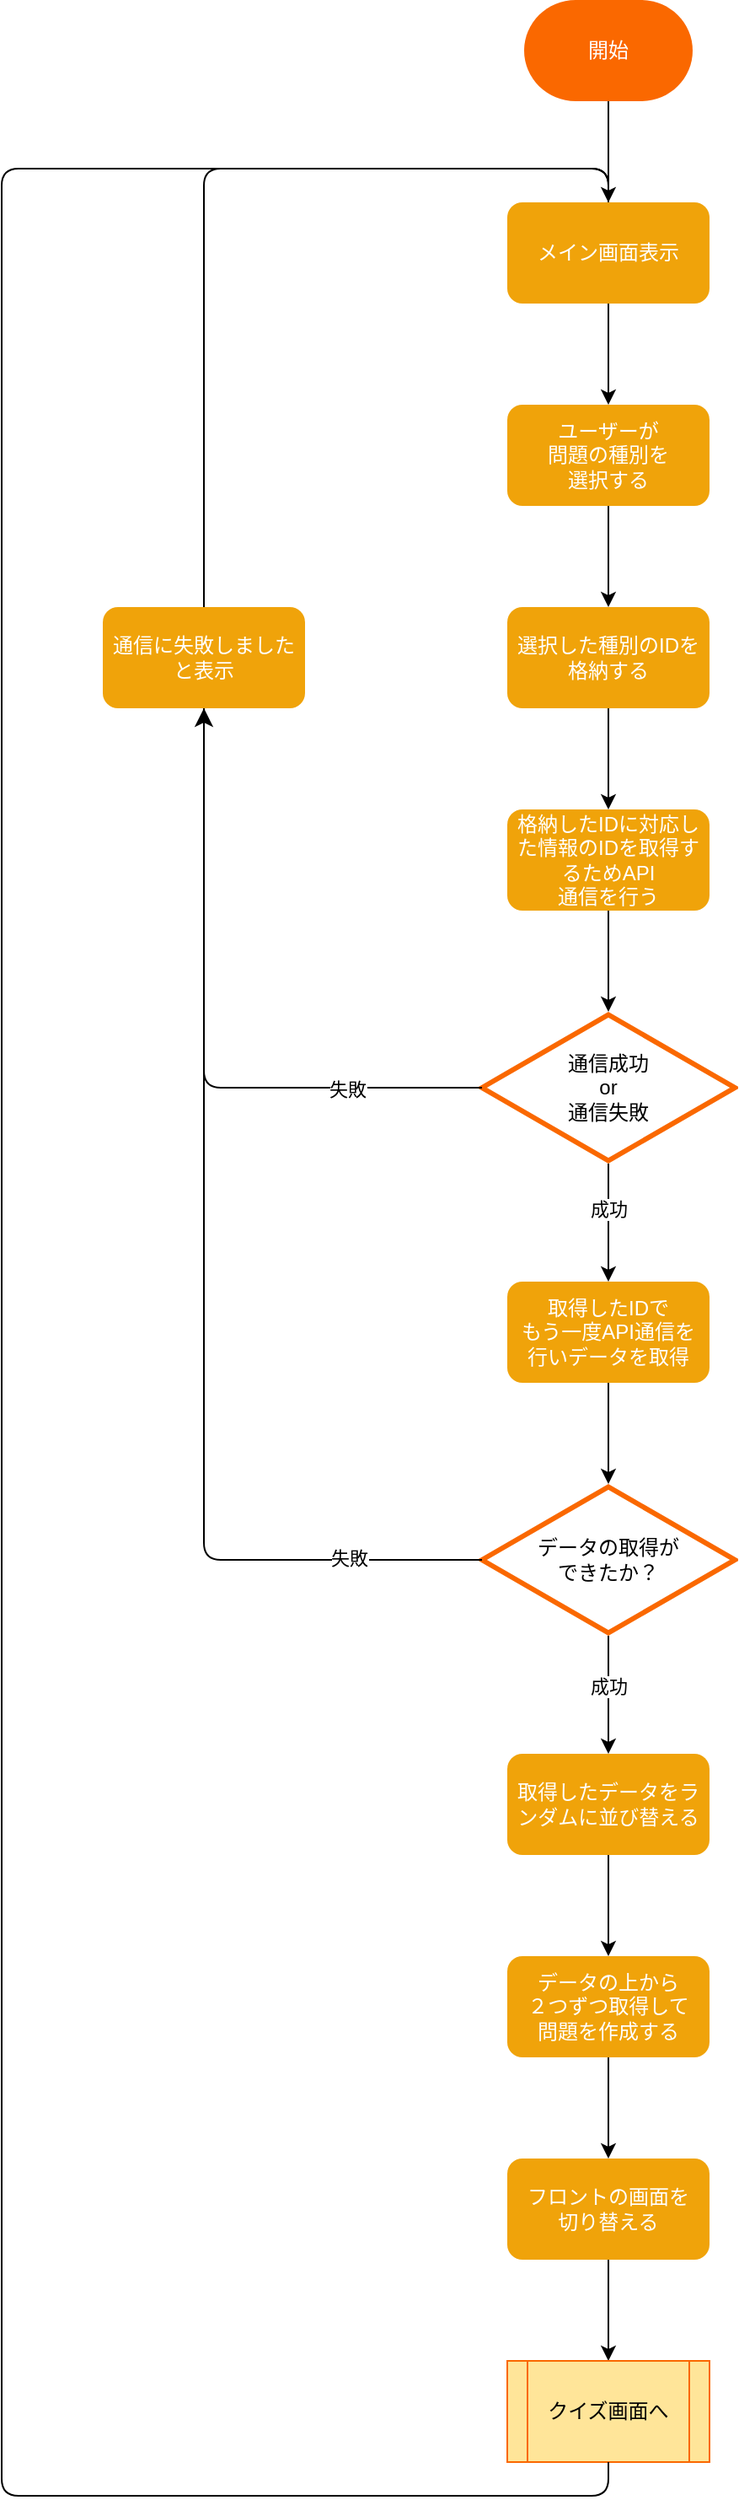 <mxfile version="23.0.2" type="device" pages="4">
  <diagram name="全体の流れ" id="ZVS17BAGPWoCdf1aVzHj">
    <mxGraphModel dx="828" dy="398" grid="1" gridSize="10" guides="1" tooltips="1" connect="1" arrows="1" fold="1" page="1" pageScale="1" pageWidth="827" pageHeight="1169" math="0" shadow="0">
      <root>
        <mxCell id="0" />
        <mxCell id="1" parent="0" />
        <mxCell id="2qXEOQpVb2jaMUTNfz1N-10" value="" style="edgeStyle=orthogonalEdgeStyle;rounded=0;orthogonalLoop=1;jettySize=auto;html=1;" parent="1" source="2qXEOQpVb2jaMUTNfz1N-1" target="2qXEOQpVb2jaMUTNfz1N-9" edge="1">
          <mxGeometry relative="1" as="geometry" />
        </mxCell>
        <mxCell id="2qXEOQpVb2jaMUTNfz1N-1" value="&lt;font color=&quot;#ffffff&quot;&gt;開始&lt;/font&gt;" style="strokeWidth=2;html=1;shape=mxgraph.flowchart.terminator;whiteSpace=wrap;fillColor=#fa6800;strokeColor=none;fontColor=#000000;" parent="1" vertex="1">
          <mxGeometry x="350" y="40" width="100" height="60" as="geometry" />
        </mxCell>
        <mxCell id="9ZS2ImmlkygXyH5UIyvu-2" value="" style="edgeStyle=orthogonalEdgeStyle;rounded=0;orthogonalLoop=1;jettySize=auto;html=1;" parent="1" source="2qXEOQpVb2jaMUTNfz1N-2" target="9ZS2ImmlkygXyH5UIyvu-1" edge="1">
          <mxGeometry relative="1" as="geometry" />
        </mxCell>
        <mxCell id="2qXEOQpVb2jaMUTNfz1N-2" value="&lt;font color=&quot;#ffffff&quot;&gt;ユーザーが&lt;br&gt;問題の種別を&lt;br&gt;選択する&lt;/font&gt;" style="rounded=1;whiteSpace=wrap;html=1;strokeColor=none;fillColor=#f0a30a;fontColor=#000000;" parent="1" vertex="1">
          <mxGeometry x="340" y="280" width="120" height="60" as="geometry" />
        </mxCell>
        <mxCell id="2qXEOQpVb2jaMUTNfz1N-7" value="" style="edgeStyle=orthogonalEdgeStyle;rounded=0;orthogonalLoop=1;jettySize=auto;html=1;" parent="1" source="2qXEOQpVb2jaMUTNfz1N-4" target="2qXEOQpVb2jaMUTNfz1N-6" edge="1">
          <mxGeometry relative="1" as="geometry" />
        </mxCell>
        <mxCell id="2qXEOQpVb2jaMUTNfz1N-4" value="&lt;font color=&quot;#ffffff&quot;&gt;格納したIDに対応した情報のIDを取得するためAPI&lt;br&gt;通信を行う&lt;br&gt;&lt;/font&gt;" style="rounded=1;whiteSpace=wrap;html=1;strokeColor=none;fillColor=#f0a30a;fontColor=#000000;" parent="1" vertex="1">
          <mxGeometry x="340" y="520" width="120" height="60" as="geometry" />
        </mxCell>
        <mxCell id="2qXEOQpVb2jaMUTNfz1N-15" value="" style="edgeStyle=orthogonalEdgeStyle;rounded=0;orthogonalLoop=1;jettySize=auto;html=1;" parent="1" source="2qXEOQpVb2jaMUTNfz1N-6" target="2qXEOQpVb2jaMUTNfz1N-14" edge="1">
          <mxGeometry relative="1" as="geometry" />
        </mxCell>
        <mxCell id="F3kWjyN6oe1CeT5xC8mC-5" value="成功" style="edgeLabel;html=1;align=center;verticalAlign=middle;resizable=0;points=[];" parent="2qXEOQpVb2jaMUTNfz1N-15" vertex="1" connectable="0">
          <mxGeometry x="-0.229" relative="1" as="geometry">
            <mxPoint as="offset" />
          </mxGeometry>
        </mxCell>
        <mxCell id="2qXEOQpVb2jaMUTNfz1N-6" value="通信成功&lt;br&gt;or&lt;br&gt;通信失敗" style="html=1;whiteSpace=wrap;aspect=fixed;shape=isoRectangle;fillColor=none;strokeColor=#fa6800;fontColor=#000000;strokeWidth=3;" parent="1" vertex="1">
          <mxGeometry x="325" y="640" width="150" height="90" as="geometry" />
        </mxCell>
        <mxCell id="2qXEOQpVb2jaMUTNfz1N-11" value="" style="edgeStyle=orthogonalEdgeStyle;rounded=0;orthogonalLoop=1;jettySize=auto;html=1;" parent="1" source="2qXEOQpVb2jaMUTNfz1N-9" target="2qXEOQpVb2jaMUTNfz1N-2" edge="1">
          <mxGeometry relative="1" as="geometry" />
        </mxCell>
        <mxCell id="2qXEOQpVb2jaMUTNfz1N-9" value="&lt;font color=&quot;#ffffff&quot;&gt;メイン画面表示&lt;/font&gt;" style="rounded=1;whiteSpace=wrap;html=1;strokeColor=none;fillColor=#f0a30a;fontColor=#000000;" parent="1" vertex="1">
          <mxGeometry x="340" y="160" width="120" height="60" as="geometry" />
        </mxCell>
        <mxCell id="2qXEOQpVb2jaMUTNfz1N-12" value="" style="edgeStyle=segmentEdgeStyle;endArrow=classic;html=1;curved=0;rounded=1;endSize=8;startSize=8;" parent="1" source="2qXEOQpVb2jaMUTNfz1N-6" target="bc1m6eNlP3LNfZP3RHpC-4" edge="1">
          <mxGeometry width="50" height="50" relative="1" as="geometry">
            <mxPoint x="390" y="460" as="sourcePoint" />
            <mxPoint x="160" y="460" as="targetPoint" />
          </mxGeometry>
        </mxCell>
        <mxCell id="F3kWjyN6oe1CeT5xC8mC-4" value="失敗" style="edgeLabel;html=1;align=center;verticalAlign=middle;resizable=0;points=[];" parent="2qXEOQpVb2jaMUTNfz1N-12" vertex="1" connectable="0">
          <mxGeometry x="-0.59" y="2" relative="1" as="geometry">
            <mxPoint y="-1" as="offset" />
          </mxGeometry>
        </mxCell>
        <mxCell id="2qXEOQpVb2jaMUTNfz1N-13" value="" style="edgeStyle=elbowEdgeStyle;elbow=vertical;endArrow=none;html=1;curved=0;rounded=1;endSize=8;startSize=8;endFill=0;" parent="1" source="2qXEOQpVb2jaMUTNfz1N-9" target="bc1m6eNlP3LNfZP3RHpC-4" edge="1">
          <mxGeometry width="50" height="50" relative="1" as="geometry">
            <mxPoint x="380" y="280" as="sourcePoint" />
            <mxPoint x="160" y="400" as="targetPoint" />
            <Array as="points">
              <mxPoint x="280" y="140" />
            </Array>
          </mxGeometry>
        </mxCell>
        <mxCell id="bc1m6eNlP3LNfZP3RHpC-2" value="" style="edgeStyle=orthogonalEdgeStyle;rounded=0;orthogonalLoop=1;jettySize=auto;html=1;" parent="1" source="2qXEOQpVb2jaMUTNfz1N-14" target="bc1m6eNlP3LNfZP3RHpC-1" edge="1">
          <mxGeometry relative="1" as="geometry" />
        </mxCell>
        <mxCell id="2qXEOQpVb2jaMUTNfz1N-14" value="&lt;font color=&quot;#ffffff&quot;&gt;取得したIDで&lt;br&gt;もう一度API通信を&lt;br&gt;行いデータを取得&lt;/font&gt;" style="rounded=1;whiteSpace=wrap;html=1;strokeColor=none;fillColor=#f0a30a;fontColor=#000000;" parent="1" vertex="1">
          <mxGeometry x="340" y="800" width="120" height="60" as="geometry" />
        </mxCell>
        <mxCell id="bc1m6eNlP3LNfZP3RHpC-8" value="" style="edgeStyle=orthogonalEdgeStyle;rounded=0;orthogonalLoop=1;jettySize=auto;html=1;" parent="1" source="2qXEOQpVb2jaMUTNfz1N-16" target="bc1m6eNlP3LNfZP3RHpC-7" edge="1">
          <mxGeometry relative="1" as="geometry" />
        </mxCell>
        <mxCell id="2qXEOQpVb2jaMUTNfz1N-16" value="&lt;font color=&quot;#ffffff&quot;&gt;取得したデータをランダムに並び替える&lt;br&gt;&lt;/font&gt;" style="rounded=1;whiteSpace=wrap;html=1;strokeColor=none;fillColor=#f0a30a;fontColor=#000000;" parent="1" vertex="1">
          <mxGeometry x="340" y="1080" width="120" height="60" as="geometry" />
        </mxCell>
        <mxCell id="bc1m6eNlP3LNfZP3RHpC-3" value="" style="edgeStyle=orthogonalEdgeStyle;rounded=0;orthogonalLoop=1;jettySize=auto;html=1;" parent="1" source="bc1m6eNlP3LNfZP3RHpC-1" target="2qXEOQpVb2jaMUTNfz1N-16" edge="1">
          <mxGeometry relative="1" as="geometry" />
        </mxCell>
        <mxCell id="F3kWjyN6oe1CeT5xC8mC-3" value="成功" style="edgeLabel;html=1;align=center;verticalAlign=middle;resizable=0;points=[];" parent="bc1m6eNlP3LNfZP3RHpC-3" vertex="1" connectable="0">
          <mxGeometry x="-0.143" relative="1" as="geometry">
            <mxPoint as="offset" />
          </mxGeometry>
        </mxCell>
        <mxCell id="bc1m6eNlP3LNfZP3RHpC-1" value="データの取得が&lt;br&gt;できたか？" style="html=1;whiteSpace=wrap;aspect=fixed;shape=isoRectangle;fillColor=none;strokeColor=#fa6800;fontColor=#000000;strokeWidth=3;" parent="1" vertex="1">
          <mxGeometry x="325" y="920" width="150" height="90" as="geometry" />
        </mxCell>
        <mxCell id="bc1m6eNlP3LNfZP3RHpC-4" value="&lt;font color=&quot;#ffffff&quot;&gt;通信に失敗しましたと表示&lt;/font&gt;" style="rounded=1;whiteSpace=wrap;html=1;strokeColor=none;fillColor=#f0a30a;fontColor=#000000;" parent="1" vertex="1">
          <mxGeometry x="100" y="400" width="120" height="60" as="geometry" />
        </mxCell>
        <mxCell id="bc1m6eNlP3LNfZP3RHpC-6" value="" style="edgeStyle=elbowEdgeStyle;elbow=vertical;endArrow=none;html=1;curved=0;rounded=1;endSize=8;startSize=8;exitX=0.5;exitY=1;exitDx=0;exitDy=0;endFill=0;" parent="1" source="bc1m6eNlP3LNfZP3RHpC-4" target="bc1m6eNlP3LNfZP3RHpC-1" edge="1">
          <mxGeometry width="50" height="50" relative="1" as="geometry">
            <mxPoint x="640" y="660" as="sourcePoint" />
            <mxPoint x="410" y="725" as="targetPoint" />
            <Array as="points">
              <mxPoint x="280" y="965" />
            </Array>
          </mxGeometry>
        </mxCell>
        <mxCell id="F3kWjyN6oe1CeT5xC8mC-2" value="失敗" style="edgeLabel;html=1;align=center;verticalAlign=middle;resizable=0;points=[];" parent="bc1m6eNlP3LNfZP3RHpC-6" vertex="1" connectable="0">
          <mxGeometry x="0.764" y="1" relative="1" as="geometry">
            <mxPoint as="offset" />
          </mxGeometry>
        </mxCell>
        <mxCell id="bc1m6eNlP3LNfZP3RHpC-14" value="" style="edgeStyle=orthogonalEdgeStyle;rounded=0;orthogonalLoop=1;jettySize=auto;html=1;" parent="1" source="bc1m6eNlP3LNfZP3RHpC-7" target="bc1m6eNlP3LNfZP3RHpC-13" edge="1">
          <mxGeometry relative="1" as="geometry" />
        </mxCell>
        <mxCell id="bc1m6eNlP3LNfZP3RHpC-7" value="&lt;font color=&quot;#ffffff&quot;&gt;データの上から&lt;br&gt;２つずつ取得して&lt;br&gt;問題を作成する&lt;/font&gt;" style="rounded=1;whiteSpace=wrap;html=1;strokeColor=none;fillColor=#f0a30a;fontColor=#000000;" parent="1" vertex="1">
          <mxGeometry x="340" y="1200" width="120" height="60" as="geometry" />
        </mxCell>
        <mxCell id="bc1m6eNlP3LNfZP3RHpC-15" value="" style="edgeStyle=orthogonalEdgeStyle;rounded=0;orthogonalLoop=1;jettySize=auto;html=1;" parent="1" source="bc1m6eNlP3LNfZP3RHpC-13" edge="1">
          <mxGeometry relative="1" as="geometry">
            <mxPoint x="400" y="1440" as="targetPoint" />
          </mxGeometry>
        </mxCell>
        <mxCell id="bc1m6eNlP3LNfZP3RHpC-13" value="&lt;font color=&quot;#ffffff&quot;&gt;フロントの画面を&lt;br&gt;切り替える&lt;/font&gt;" style="rounded=1;whiteSpace=wrap;html=1;strokeColor=none;fillColor=#f0a30a;fontColor=#000000;" parent="1" vertex="1">
          <mxGeometry x="340" y="1320" width="120" height="60" as="geometry" />
        </mxCell>
        <mxCell id="9ZS2ImmlkygXyH5UIyvu-3" value="" style="edgeStyle=orthogonalEdgeStyle;rounded=0;orthogonalLoop=1;jettySize=auto;html=1;" parent="1" source="9ZS2ImmlkygXyH5UIyvu-1" target="2qXEOQpVb2jaMUTNfz1N-4" edge="1">
          <mxGeometry relative="1" as="geometry" />
        </mxCell>
        <mxCell id="9ZS2ImmlkygXyH5UIyvu-1" value="&lt;font color=&quot;#ffffff&quot;&gt;選択した種別のIDを格納する&lt;/font&gt;" style="rounded=1;whiteSpace=wrap;html=1;strokeColor=none;fillColor=#f0a30a;fontColor=#000000;" parent="1" vertex="1">
          <mxGeometry x="340" y="400" width="120" height="60" as="geometry" />
        </mxCell>
        <mxCell id="lNxmc89fLsd1xuvsxz5m-1" value="クイズ画面へ" style="shape=process;whiteSpace=wrap;html=1;backgroundOutline=1;strokeColor=#fa6800;fillColor=#FFE599;" parent="1" vertex="1">
          <mxGeometry x="340" y="1440" width="120" height="60" as="geometry" />
        </mxCell>
        <mxCell id="QcINmdLTp86PVqp8DhES-6" value="" style="edgeStyle=segmentEdgeStyle;endArrow=none;html=1;curved=0;rounded=1;endFill=0;" parent="1" source="lNxmc89fLsd1xuvsxz5m-1" edge="1">
          <mxGeometry width="50" height="50" relative="1" as="geometry">
            <mxPoint x="400" y="1650" as="sourcePoint" />
            <mxPoint x="400" y="160" as="targetPoint" />
            <Array as="points">
              <mxPoint x="400" y="1520" />
              <mxPoint x="40" y="1520" />
              <mxPoint x="40" y="140" />
              <mxPoint x="400" y="140" />
              <mxPoint x="400" y="160" />
            </Array>
          </mxGeometry>
        </mxCell>
      </root>
    </mxGraphModel>
  </diagram>
  <diagram id="EeTzvOSjvb27U75beFai" name="クイズ画面">
    <mxGraphModel dx="828" dy="397" grid="1" gridSize="10" guides="1" tooltips="1" connect="1" arrows="1" fold="1" page="1" pageScale="1" pageWidth="827" pageHeight="1169" math="0" shadow="0">
      <root>
        <mxCell id="0" />
        <mxCell id="1" parent="0" />
        <mxCell id="oRHWmySZEDD-KwikAHNw-11" value="" style="edgeStyle=segmentEdgeStyle;endArrow=none;html=1;curved=0;rounded=1;endFill=0;" parent="1" source="oRHWmySZEDD-KwikAHNw-5" target="EyhLSMp5nGgeia4hMkE5-2" edge="1">
          <mxGeometry width="50" height="50" relative="1" as="geometry">
            <mxPoint x="210.0" y="1510" as="sourcePoint" />
            <mxPoint x="440" y="280" as="targetPoint" />
            <Array as="points">
              <mxPoint x="120" y="1505" />
              <mxPoint x="120" y="280" />
              <mxPoint x="440" y="280" />
            </Array>
          </mxGeometry>
        </mxCell>
        <mxCell id="oRHWmySZEDD-KwikAHNw-12" value="新しい問題" style="edgeLabel;html=1;align=center;verticalAlign=middle;resizable=0;points=[];" parent="oRHWmySZEDD-KwikAHNw-11" vertex="1" connectable="0">
          <mxGeometry x="-0.584" y="2" relative="1" as="geometry">
            <mxPoint y="26" as="offset" />
          </mxGeometry>
        </mxCell>
        <mxCell id="EyhLSMp5nGgeia4hMkE5-1" value="&lt;font color=&quot;#ffffff&quot;&gt;開始&lt;/font&gt;" style="strokeWidth=2;html=1;shape=mxgraph.flowchart.terminator;whiteSpace=wrap;fillColor=#fa6800;strokeColor=none;fontColor=#000000;" parent="1" vertex="1">
          <mxGeometry x="390" y="40" width="100" height="60" as="geometry" />
        </mxCell>
        <mxCell id="EyhLSMp5nGgeia4hMkE5-5" value="" style="edgeStyle=orthogonalEdgeStyle;rounded=0;orthogonalLoop=1;jettySize=auto;html=1;entryX=0.5;entryY=0;entryDx=0;entryDy=0;" parent="1" source="EyhLSMp5nGgeia4hMkE5-2" edge="1" target="_NNPCTbqYF7PXJ9Toypx-1">
          <mxGeometry relative="1" as="geometry">
            <mxPoint x="440" y="440" as="targetPoint" />
          </mxGeometry>
        </mxCell>
        <mxCell id="EyhLSMp5nGgeia4hMkE5-2" value="&lt;font color=&quot;#ffffff&quot;&gt;問題を表示&lt;/font&gt;" style="rounded=1;whiteSpace=wrap;html=1;strokeColor=none;fillColor=#f0a30a;fontColor=#000000;" parent="1" vertex="1">
          <mxGeometry x="380" y="300" width="120" height="60" as="geometry" />
        </mxCell>
        <mxCell id="EyhLSMp5nGgeia4hMkE5-20" value="" style="edgeStyle=orthogonalEdgeStyle;rounded=0;orthogonalLoop=1;jettySize=auto;html=1;" parent="1" source="EyhLSMp5nGgeia4hMkE5-18" target="EyhLSMp5nGgeia4hMkE5-19" edge="1">
          <mxGeometry relative="1" as="geometry">
            <mxPoint x="440" y="1060" as="targetPoint" />
          </mxGeometry>
        </mxCell>
        <mxCell id="EyhLSMp5nGgeia4hMkE5-18" value="&lt;font color=&quot;#ffffff&quot;&gt;正答数が&lt;br&gt;ひとつ増える&lt;br&gt;&lt;/font&gt;" style="rounded=1;whiteSpace=wrap;html=1;strokeColor=none;fillColor=#f0a30a;fontColor=#000000;" parent="1" vertex="1">
          <mxGeometry x="380" y="940" width="120" height="60" as="geometry" />
        </mxCell>
        <mxCell id="lTTMm57fmKTMkO7Pjyg2-10" value="" style="edgeStyle=orthogonalEdgeStyle;rounded=0;orthogonalLoop=1;jettySize=auto;html=1;" parent="1" source="EyhLSMp5nGgeia4hMkE5-19" target="lTTMm57fmKTMkO7Pjyg2-9" edge="1">
          <mxGeometry relative="1" as="geometry" />
        </mxCell>
        <mxCell id="EyhLSMp5nGgeia4hMkE5-19" value="&lt;font color=&quot;#ffffff&quot;&gt;次の問題が表示される&lt;br&gt;&lt;/font&gt;" style="rounded=1;whiteSpace=wrap;html=1;strokeColor=none;fillColor=#f0a30a;fontColor=#000000;" parent="1" vertex="1">
          <mxGeometry x="380" y="1060" width="120" height="60" as="geometry" />
        </mxCell>
        <mxCell id="EyhLSMp5nGgeia4hMkE5-22" value="" style="edgeStyle=orthogonalEdgeStyle;rounded=0;orthogonalLoop=1;jettySize=auto;html=1;" parent="1" source="EyhLSMp5nGgeia4hMkE5-21" target="lTTMm57fmKTMkO7Pjyg2-5" edge="1">
          <mxGeometry relative="1" as="geometry" />
        </mxCell>
        <mxCell id="EyhLSMp5nGgeia4hMkE5-25" value="正解" style="edgeLabel;html=1;align=center;verticalAlign=middle;resizable=0;points=[];" parent="EyhLSMp5nGgeia4hMkE5-22" vertex="1" connectable="0">
          <mxGeometry x="-0.124" relative="1" as="geometry">
            <mxPoint as="offset" />
          </mxGeometry>
        </mxCell>
        <mxCell id="EyhLSMp5nGgeia4hMkE5-21" value="正解&lt;br&gt;or&lt;br&gt;不正解" style="html=1;whiteSpace=wrap;aspect=fixed;shape=isoRectangle;fillColor=none;strokeColor=#fa6800;fontColor=#000000;strokeWidth=3;" parent="1" vertex="1">
          <mxGeometry x="365" y="660" width="150" height="90" as="geometry" />
        </mxCell>
        <mxCell id="EyhLSMp5nGgeia4hMkE5-23" value="&lt;font color=&quot;#ffffff&quot;&gt;不正解の×の画像表示と音が鳴る&lt;/font&gt;" style="rounded=1;whiteSpace=wrap;html=1;strokeColor=none;fillColor=#f0a30a;fontColor=#000000;" parent="1" vertex="1">
          <mxGeometry x="580" y="820" width="120" height="60" as="geometry" />
        </mxCell>
        <mxCell id="lTTMm57fmKTMkO7Pjyg2-2" value="" style="edgeStyle=orthogonalEdgeStyle;rounded=0;orthogonalLoop=1;jettySize=auto;html=1;" parent="1" source="lTTMm57fmKTMkO7Pjyg2-1" target="EyhLSMp5nGgeia4hMkE5-21" edge="1">
          <mxGeometry relative="1" as="geometry" />
        </mxCell>
        <mxCell id="lTTMm57fmKTMkO7Pjyg2-1" value="&lt;font color=&quot;#ffffff&quot;&gt;回答をクリック&lt;br&gt;&lt;/font&gt;" style="rounded=1;whiteSpace=wrap;html=1;strokeColor=none;fillColor=#f0a30a;fontColor=#000000;" parent="1" vertex="1">
          <mxGeometry x="380" y="540" width="120" height="60" as="geometry" />
        </mxCell>
        <mxCell id="lTTMm57fmKTMkO7Pjyg2-3" value="" style="edgeStyle=segmentEdgeStyle;endArrow=classic;html=1;curved=0;rounded=1;endSize=8;startSize=8;" parent="1" source="EyhLSMp5nGgeia4hMkE5-21" target="EyhLSMp5nGgeia4hMkE5-23" edge="1">
          <mxGeometry width="50" height="50" relative="1" as="geometry">
            <mxPoint x="580" y="700" as="sourcePoint" />
            <mxPoint x="630" y="760" as="targetPoint" />
          </mxGeometry>
        </mxCell>
        <mxCell id="lTTMm57fmKTMkO7Pjyg2-4" value="不正解" style="edgeLabel;html=1;align=center;verticalAlign=middle;resizable=0;points=[];" parent="lTTMm57fmKTMkO7Pjyg2-3" vertex="1" connectable="0">
          <mxGeometry x="-0.492" relative="1" as="geometry">
            <mxPoint as="offset" />
          </mxGeometry>
        </mxCell>
        <mxCell id="lTTMm57fmKTMkO7Pjyg2-6" value="" style="edgeStyle=orthogonalEdgeStyle;rounded=0;orthogonalLoop=1;jettySize=auto;html=1;" parent="1" source="lTTMm57fmKTMkO7Pjyg2-5" target="EyhLSMp5nGgeia4hMkE5-18" edge="1">
          <mxGeometry relative="1" as="geometry" />
        </mxCell>
        <mxCell id="lTTMm57fmKTMkO7Pjyg2-5" value="&lt;font color=&quot;#ffffff&quot;&gt;正解の〇の画像表示&lt;br&gt;と音が鳴る&lt;/font&gt;" style="rounded=1;whiteSpace=wrap;html=1;strokeColor=none;fillColor=#f0a30a;fontColor=#000000;" parent="1" vertex="1">
          <mxGeometry x="380" y="820" width="120" height="60" as="geometry" />
        </mxCell>
        <mxCell id="lTTMm57fmKTMkO7Pjyg2-7" value="" style="edgeStyle=elbowEdgeStyle;elbow=vertical;endArrow=none;html=1;curved=0;rounded=1;endSize=8;startSize=8;endFill=0;" parent="1" source="EyhLSMp5nGgeia4hMkE5-23" target="EyhLSMp5nGgeia4hMkE5-19" edge="1">
          <mxGeometry width="50" height="50" relative="1" as="geometry">
            <mxPoint x="620" y="940" as="sourcePoint" />
            <mxPoint x="390" y="1005" as="targetPoint" />
            <Array as="points">
              <mxPoint x="540" y="1040" />
            </Array>
          </mxGeometry>
        </mxCell>
        <mxCell id="lTTMm57fmKTMkO7Pjyg2-13" value="" style="edgeStyle=orthogonalEdgeStyle;rounded=0;orthogonalLoop=1;jettySize=auto;html=1;" parent="1" source="lTTMm57fmKTMkO7Pjyg2-9" target="lTTMm57fmKTMkO7Pjyg2-12" edge="1">
          <mxGeometry relative="1" as="geometry" />
        </mxCell>
        <mxCell id="lTTMm57fmKTMkO7Pjyg2-9" value="問題が&lt;br&gt;１０問終了したか？" style="html=1;whiteSpace=wrap;aspect=fixed;shape=isoRectangle;fillColor=none;strokeColor=#fa6800;fontColor=#000000;strokeWidth=3;" parent="1" vertex="1">
          <mxGeometry x="365" y="1180" width="150" height="90" as="geometry" />
        </mxCell>
        <mxCell id="lTTMm57fmKTMkO7Pjyg2-11" value="" style="edgeStyle=segmentEdgeStyle;endArrow=none;html=1;curved=0;rounded=1;endFill=0;entryX=0.5;entryY=0;entryDx=0;entryDy=0;" parent="1" source="lTTMm57fmKTMkO7Pjyg2-9" edge="1">
          <mxGeometry width="50" height="50" relative="1" as="geometry">
            <mxPoint x="300.0" y="1220" as="sourcePoint" />
            <mxPoint x="440" y="420" as="targetPoint" />
            <Array as="points">
              <mxPoint x="280" y="1225" />
              <mxPoint x="280" y="400" />
              <mxPoint x="440" y="400" />
            </Array>
          </mxGeometry>
        </mxCell>
        <mxCell id="oRHWmySZEDD-KwikAHNw-1" value="" style="edgeStyle=orthogonalEdgeStyle;rounded=0;orthogonalLoop=1;jettySize=auto;html=1;" parent="1" source="lTTMm57fmKTMkO7Pjyg2-12" edge="1">
          <mxGeometry relative="1" as="geometry">
            <mxPoint x="440" y="1460" as="targetPoint" />
          </mxGeometry>
        </mxCell>
        <mxCell id="lTTMm57fmKTMkO7Pjyg2-12" value="&lt;font color=&quot;#ffffff&quot;&gt;正答数とリトライ、新しい問題のボタン、トップへのボタンを表示&lt;/font&gt;" style="rounded=1;whiteSpace=wrap;html=1;strokeColor=none;fillColor=#f0a30a;fontColor=#000000;" parent="1" vertex="1">
          <mxGeometry x="380" y="1340" width="120" height="70" as="geometry" />
        </mxCell>
        <mxCell id="qk_5iJ4EZmCoRGQzhTxa-3" value="" style="edgeStyle=orthogonalEdgeStyle;rounded=0;orthogonalLoop=1;jettySize=auto;html=1;" edge="1" parent="1" target="qk_5iJ4EZmCoRGQzhTxa-2">
          <mxGeometry relative="1" as="geometry">
            <mxPoint x="440" y="100" as="sourcePoint" />
          </mxGeometry>
        </mxCell>
        <mxCell id="oRHWmySZEDD-KwikAHNw-7" value="" style="edgeStyle=orthogonalEdgeStyle;rounded=0;orthogonalLoop=1;jettySize=auto;html=1;" parent="1" source="oRHWmySZEDD-KwikAHNw-5" target="oRHWmySZEDD-KwikAHNw-6" edge="1">
          <mxGeometry relative="1" as="geometry" />
        </mxCell>
        <mxCell id="oRHWmySZEDD-KwikAHNw-8" value="トップへ" style="edgeLabel;html=1;align=center;verticalAlign=middle;resizable=0;points=[];" parent="oRHWmySZEDD-KwikAHNw-7" vertex="1" connectable="0">
          <mxGeometry x="-0.253" relative="1" as="geometry">
            <mxPoint as="offset" />
          </mxGeometry>
        </mxCell>
        <mxCell id="oRHWmySZEDD-KwikAHNw-5" value="どのボタンが&lt;br&gt;押されたか？" style="html=1;whiteSpace=wrap;aspect=fixed;shape=isoRectangle;fillColor=none;strokeColor=#fa6800;fontColor=#000000;strokeWidth=3;" parent="1" vertex="1">
          <mxGeometry x="365" y="1460" width="150" height="90" as="geometry" />
        </mxCell>
        <mxCell id="oRHWmySZEDD-KwikAHNw-6" value="&lt;font color=&quot;#ffffff&quot;&gt;終了&lt;/font&gt;" style="strokeWidth=2;html=1;shape=mxgraph.flowchart.terminator;whiteSpace=wrap;fillColor=#fa6800;strokeColor=none;fontColor=#000000;" parent="1" vertex="1">
          <mxGeometry x="390" y="1600" width="100" height="60" as="geometry" />
        </mxCell>
        <mxCell id="oRHWmySZEDD-KwikAHNw-9" value="" style="edgeStyle=segmentEdgeStyle;endArrow=none;html=1;curved=0;rounded=1;endFill=0;" parent="1" source="oRHWmySZEDD-KwikAHNw-5" edge="1">
          <mxGeometry width="50" height="50" relative="1" as="geometry">
            <mxPoint x="300.0" y="1520" as="sourcePoint" />
            <mxPoint x="440" y="420" as="targetPoint" />
            <Array as="points">
              <mxPoint x="200" y="1505" />
              <mxPoint x="200" y="400" />
              <mxPoint x="440" y="400" />
            </Array>
          </mxGeometry>
        </mxCell>
        <mxCell id="oRHWmySZEDD-KwikAHNw-10" value="リトライ" style="edgeLabel;html=1;align=center;verticalAlign=middle;resizable=0;points=[];" parent="oRHWmySZEDD-KwikAHNw-9" vertex="1" connectable="0">
          <mxGeometry x="-0.91" y="-2" relative="1" as="geometry">
            <mxPoint x="-96" y="-103" as="offset" />
          </mxGeometry>
        </mxCell>
        <mxCell id="_NNPCTbqYF7PXJ9Toypx-3" value="" style="edgeStyle=orthogonalEdgeStyle;rounded=0;orthogonalLoop=1;jettySize=auto;html=1;" edge="1" parent="1" source="_NNPCTbqYF7PXJ9Toypx-1" target="lTTMm57fmKTMkO7Pjyg2-1">
          <mxGeometry relative="1" as="geometry" />
        </mxCell>
        <mxCell id="_NNPCTbqYF7PXJ9Toypx-1" value="&lt;font color=&quot;#ffffff&quot;&gt;制限時間が&lt;br&gt;１０秒になる&lt;/font&gt;" style="rounded=1;whiteSpace=wrap;html=1;strokeColor=none;fillColor=#f0a30a;fontColor=#000000;" vertex="1" parent="1">
          <mxGeometry x="380" y="420" width="120" height="60" as="geometry" />
        </mxCell>
        <mxCell id="_NNPCTbqYF7PXJ9Toypx-2" style="edgeStyle=orthogonalEdgeStyle;rounded=0;orthogonalLoop=1;jettySize=auto;html=1;exitX=0.5;exitY=1;exitDx=0;exitDy=0;" edge="1" parent="1" source="_NNPCTbqYF7PXJ9Toypx-1" target="_NNPCTbqYF7PXJ9Toypx-1">
          <mxGeometry relative="1" as="geometry" />
        </mxCell>
        <mxCell id="_NNPCTbqYF7PXJ9Toypx-5" value="不正解条件&lt;br&gt;間違った回答をクリック&lt;br&gt;時間切れになる" style="text;html=1;strokeColor=none;fillColor=none;align=center;verticalAlign=middle;whiteSpace=wrap;rounded=0;" vertex="1" parent="1">
          <mxGeometry x="500" y="610" width="150" height="60" as="geometry" />
        </mxCell>
        <mxCell id="qk_5iJ4EZmCoRGQzhTxa-4" value="" style="edgeStyle=orthogonalEdgeStyle;rounded=0;orthogonalLoop=1;jettySize=auto;html=1;" edge="1" parent="1" source="qk_5iJ4EZmCoRGQzhTxa-2" target="EyhLSMp5nGgeia4hMkE5-2">
          <mxGeometry relative="1" as="geometry" />
        </mxCell>
        <mxCell id="qk_5iJ4EZmCoRGQzhTxa-2" value="１０問分の&lt;br&gt;問題作成" style="shape=process;whiteSpace=wrap;html=1;backgroundOutline=1;strokeColor=#fa6800;fillColor=#FFE599;" vertex="1" parent="1">
          <mxGeometry x="380" y="160" width="120" height="60" as="geometry" />
        </mxCell>
      </root>
    </mxGraphModel>
  </diagram>
  <diagram id="S2Lsvso6AuchB2GVfbLF" name="問題作成">
    <mxGraphModel dx="828" dy="398" grid="1" gridSize="10" guides="1" tooltips="1" connect="1" arrows="1" fold="1" page="1" pageScale="1" pageWidth="827" pageHeight="1169" math="0" shadow="0">
      <root>
        <mxCell id="0" />
        <mxCell id="1" parent="0" />
        <mxCell id="fLZaLqdpQOX_arMv8Xqb-4" value="" style="edgeStyle=orthogonalEdgeStyle;rounded=0;orthogonalLoop=1;jettySize=auto;html=1;" parent="1" source="fLZaLqdpQOX_arMv8Xqb-2" edge="1">
          <mxGeometry relative="1" as="geometry">
            <mxPoint x="400" y="160" as="targetPoint" />
          </mxGeometry>
        </mxCell>
        <mxCell id="fLZaLqdpQOX_arMv8Xqb-2" value="&lt;font color=&quot;#ffffff&quot;&gt;開始&lt;/font&gt;" style="strokeWidth=2;html=1;shape=mxgraph.flowchart.terminator;whiteSpace=wrap;fillColor=#fa6800;strokeColor=none;fontColor=#000000;" parent="1" vertex="1">
          <mxGeometry x="350" y="40" width="100" height="60" as="geometry" />
        </mxCell>
        <mxCell id="wUE242hWEiB76FtjD-5F-1" value="" style="edgeStyle=orthogonalEdgeStyle;rounded=0;orthogonalLoop=1;jettySize=auto;html=1;" parent="1" source="1J_L6vONP9aOB1b94CK2-1" target="LptjMGTphyhC7G0enn7y-1" edge="1">
          <mxGeometry relative="1" as="geometry" />
        </mxCell>
        <mxCell id="1J_L6vONP9aOB1b94CK2-1" value="データ取得" style="shape=process;whiteSpace=wrap;html=1;backgroundOutline=1;strokeColor=#fa6800;fillColor=#FFE599;" parent="1" vertex="1">
          <mxGeometry x="340" y="160" width="120" height="60" as="geometry" />
        </mxCell>
        <mxCell id="PbD6y6YgiR7-fOrCPpyE-2" value="" style="edgeStyle=orthogonalEdgeStyle;rounded=0;orthogonalLoop=1;jettySize=auto;html=1;" parent="1" source="LptjMGTphyhC7G0enn7y-1" edge="1">
          <mxGeometry relative="1" as="geometry">
            <mxPoint x="400" y="400" as="targetPoint" />
          </mxGeometry>
        </mxCell>
        <mxCell id="LptjMGTphyhC7G0enn7y-1" value="&lt;font color=&quot;#ffffff&quot;&gt;問題パターンの&lt;br&gt;配列を１～４の&lt;br&gt;数字をランダムに&lt;br&gt;格納する&lt;/font&gt;" style="rounded=1;whiteSpace=wrap;html=1;strokeColor=none;fillColor=#f0a30a;fontColor=#000000;" parent="1" vertex="1">
          <mxGeometry x="340" y="280" width="120" height="60" as="geometry" />
        </mxCell>
        <mxCell id="Y8VqSDFnUuZGaygTYi1I-3" value="" style="edgeStyle=orthogonalEdgeStyle;rounded=0;orthogonalLoop=1;jettySize=auto;html=1;" parent="1" source="Y8VqSDFnUuZGaygTYi1I-1" target="Y8VqSDFnUuZGaygTYi1I-2" edge="1">
          <mxGeometry relative="1" as="geometry" />
        </mxCell>
        <mxCell id="Y8VqSDFnUuZGaygTYi1I-1" value="&lt;font color=&quot;#ffffff&quot;&gt;データ配列の情報&lt;br&gt;正解用と不正解用の２つずつで&lt;br&gt;１セットにまとめる&lt;/font&gt;" style="rounded=1;whiteSpace=wrap;html=1;strokeColor=none;fillColor=#f0a30a;fontColor=#000000;" parent="1" vertex="1">
          <mxGeometry x="340" y="400" width="120" height="60" as="geometry" />
        </mxCell>
        <mxCell id="Y8VqSDFnUuZGaygTYi1I-7" value="" style="edgeStyle=orthogonalEdgeStyle;rounded=0;orthogonalLoop=1;jettySize=auto;html=1;" parent="1" source="Y8VqSDFnUuZGaygTYi1I-2" target="Y8VqSDFnUuZGaygTYi1I-6" edge="1">
          <mxGeometry relative="1" as="geometry" />
        </mxCell>
        <mxCell id="Y8VqSDFnUuZGaygTYi1I-2" value="&lt;font color=&quot;#ffffff&quot;&gt;問題を格納する配列を定義する&lt;/font&gt;" style="rounded=1;whiteSpace=wrap;html=1;strokeColor=none;fillColor=#f0a30a;fontColor=#000000;" parent="1" vertex="1">
          <mxGeometry x="340" y="520" width="120" height="60" as="geometry" />
        </mxCell>
        <mxCell id="Y8VqSDFnUuZGaygTYi1I-4" value="問題パターン3&lt;br&gt;絵が１つ&lt;br&gt;名前が２つ&lt;br&gt;名前をクリックする&lt;br&gt;正解は右" style="text;html=1;strokeColor=none;fillColor=none;align=center;verticalAlign=middle;whiteSpace=wrap;rounded=0;" parent="1" vertex="1">
          <mxGeometry x="182" y="759" width="140" height="100" as="geometry" />
        </mxCell>
        <mxCell id="Y8VqSDFnUuZGaygTYi1I-5" value="問題パターン4&lt;br&gt;名前が１つ&lt;br&gt;絵が２つ&lt;br&gt;絵をクリックする&lt;br&gt;正解は右" style="text;html=1;strokeColor=none;fillColor=none;align=center;verticalAlign=middle;whiteSpace=wrap;rounded=0;" parent="1" vertex="1">
          <mxGeometry x="480" y="759" width="140" height="100" as="geometry" />
        </mxCell>
        <mxCell id="Y8VqSDFnUuZGaygTYi1I-9" value="" style="edgeStyle=orthogonalEdgeStyle;rounded=0;orthogonalLoop=1;jettySize=auto;html=1;" parent="1" source="Y8VqSDFnUuZGaygTYi1I-6" target="Y8VqSDFnUuZGaygTYi1I-8" edge="1">
          <mxGeometry relative="1" as="geometry" />
        </mxCell>
        <mxCell id="Y8VqSDFnUuZGaygTYi1I-6" value="&lt;font color=&quot;#ffffff&quot;&gt;問題パターンを&lt;br&gt;ループで処理する&lt;/font&gt;" style="rounded=1;whiteSpace=wrap;html=1;strokeColor=none;fillColor=#f0a30a;fontColor=#000000;" parent="1" vertex="1">
          <mxGeometry x="340" y="640" width="120" height="60" as="geometry" />
        </mxCell>
        <mxCell id="Y8VqSDFnUuZGaygTYi1I-8" value="パターンは&lt;br&gt;１or２or３or４？" style="html=1;whiteSpace=wrap;aspect=fixed;shape=isoRectangle;fillColor=none;strokeColor=#fa6800;fontColor=#000000;strokeWidth=3;" parent="1" vertex="1">
          <mxGeometry x="325" y="760" width="150" height="90" as="geometry" />
        </mxCell>
        <mxCell id="Y8VqSDFnUuZGaygTYi1I-10" value="&lt;font color=&quot;#ffffff&quot;&gt;正解用の絵と&lt;br&gt;両方の名前を取得し&lt;br&gt;配列に格納する&lt;br&gt;&lt;/font&gt;" style="rounded=1;whiteSpace=wrap;html=1;strokeColor=none;fillColor=#f0a30a;fontColor=#000000;" parent="1" vertex="1">
          <mxGeometry x="60" y="920" width="120" height="60" as="geometry" />
        </mxCell>
        <mxCell id="Y8VqSDFnUuZGaygTYi1I-12" value="&lt;font color=&quot;#ffffff&quot;&gt;正解用の名前と&lt;br&gt;両方の絵を取得し&lt;br&gt;配列に格納する&lt;br&gt;&lt;/font&gt;" style="rounded=1;whiteSpace=wrap;html=1;strokeColor=none;fillColor=#f0a30a;fontColor=#000000;" parent="1" vertex="1">
          <mxGeometry x="240" y="920" width="120" height="60" as="geometry" />
        </mxCell>
        <mxCell id="Y8VqSDFnUuZGaygTYi1I-13" value="" style="edgeStyle=segmentEdgeStyle;endArrow=classic;html=1;curved=0;rounded=1;endSize=8;startSize=8;" parent="1" source="Y8VqSDFnUuZGaygTYi1I-8" target="Y8VqSDFnUuZGaygTYi1I-10" edge="1">
          <mxGeometry width="50" height="50" relative="1" as="geometry">
            <mxPoint x="440" y="880.053" as="sourcePoint" />
            <mxPoint x="380" y="940.053" as="targetPoint" />
            <Array as="points">
              <mxPoint x="400" y="880" />
              <mxPoint x="120" y="880" />
            </Array>
          </mxGeometry>
        </mxCell>
        <mxCell id="Y8VqSDFnUuZGaygTYi1I-15" value="１" style="edgeLabel;html=1;align=center;verticalAlign=middle;resizable=0;points=[];" parent="Y8VqSDFnUuZGaygTYi1I-13" vertex="1" connectable="0">
          <mxGeometry x="-0.147" y="-1" relative="1" as="geometry">
            <mxPoint x="-162" y="17" as="offset" />
          </mxGeometry>
        </mxCell>
        <mxCell id="Y8VqSDFnUuZGaygTYi1I-14" value="" style="edgeStyle=segmentEdgeStyle;endArrow=classic;html=1;curved=0;rounded=1;endSize=8;startSize=8;" parent="1" source="Y8VqSDFnUuZGaygTYi1I-8" target="Y8VqSDFnUuZGaygTYi1I-12" edge="1">
          <mxGeometry width="50" height="50" relative="1" as="geometry">
            <mxPoint x="390" y="880" as="sourcePoint" />
            <mxPoint x="440" y="940" as="targetPoint" />
            <Array as="points">
              <mxPoint x="400" y="880" />
              <mxPoint x="300" y="880" />
            </Array>
          </mxGeometry>
        </mxCell>
        <mxCell id="Y8VqSDFnUuZGaygTYi1I-16" value="２" style="edgeLabel;html=1;align=center;verticalAlign=middle;resizable=0;points=[];" parent="Y8VqSDFnUuZGaygTYi1I-14" vertex="1" connectable="0">
          <mxGeometry x="0.105" y="1" relative="1" as="geometry">
            <mxPoint x="-37" y="16" as="offset" />
          </mxGeometry>
        </mxCell>
        <mxCell id="Y8VqSDFnUuZGaygTYi1I-20" value="" style="edgeStyle=segmentEdgeStyle;endArrow=classic;html=1;curved=0;rounded=1;endSize=8;startSize=8;exitX=0.5;exitY=1;exitDx=0;exitDy=0;" parent="1" source="Y8VqSDFnUuZGaygTYi1I-10" edge="1">
          <mxGeometry width="50" height="50" relative="1" as="geometry">
            <mxPoint x="350" y="970" as="sourcePoint" />
            <mxPoint x="400" y="1040" as="targetPoint" />
            <Array as="points">
              <mxPoint x="120" y="1010" />
              <mxPoint x="400" y="1010" />
            </Array>
          </mxGeometry>
        </mxCell>
        <mxCell id="Y8VqSDFnUuZGaygTYi1I-21" value="" style="edgeStyle=segmentEdgeStyle;endArrow=classic;html=1;curved=0;rounded=1;endSize=8;startSize=8;exitX=0.5;exitY=1;exitDx=0;exitDy=0;entryX=0.5;entryY=0;entryDx=0;entryDy=0;" parent="1" source="Y8VqSDFnUuZGaygTYi1I-12" edge="1">
          <mxGeometry width="50" height="50" relative="1" as="geometry">
            <mxPoint x="480" y="990.003" as="sourcePoint" />
            <mxPoint x="400" y="1040" as="targetPoint" />
            <Array as="points">
              <mxPoint x="300" y="1010" />
              <mxPoint x="400" y="1010" />
            </Array>
          </mxGeometry>
        </mxCell>
        <mxCell id="Y8VqSDFnUuZGaygTYi1I-26" value="" style="edgeStyle=orthogonalEdgeStyle;rounded=0;orthogonalLoop=1;jettySize=auto;html=1;" parent="1" source="Y8VqSDFnUuZGaygTYi1I-22" target="Y8VqSDFnUuZGaygTYi1I-25" edge="1">
          <mxGeometry relative="1" as="geometry" />
        </mxCell>
        <mxCell id="Y8VqSDFnUuZGaygTYi1I-27" value="はい" style="edgeLabel;html=1;align=center;verticalAlign=middle;resizable=0;points=[];" parent="Y8VqSDFnUuZGaygTYi1I-26" vertex="1" connectable="0">
          <mxGeometry x="-0.191" relative="1" as="geometry">
            <mxPoint x="-1" as="offset" />
          </mxGeometry>
        </mxCell>
        <mxCell id="Y8VqSDFnUuZGaygTYi1I-22" value="ループは終了したか？" style="html=1;whiteSpace=wrap;aspect=fixed;shape=isoRectangle;fillColor=none;strokeColor=#fa6800;fontColor=#000000;strokeWidth=3;" parent="1" vertex="1">
          <mxGeometry x="325" y="1040" width="150" height="90" as="geometry" />
        </mxCell>
        <mxCell id="Y8VqSDFnUuZGaygTYi1I-23" value="" style="edgeStyle=segmentEdgeStyle;endArrow=none;html=1;curved=0;rounded=1;endFill=0;" parent="1" source="Y8VqSDFnUuZGaygTYi1I-22" target="Y8VqSDFnUuZGaygTYi1I-8" edge="1">
          <mxGeometry width="50" height="50" relative="1" as="geometry">
            <mxPoint x="200.0" y="1080" as="sourcePoint" />
            <mxPoint x="200.0" y="960" as="targetPoint" />
            <Array as="points">
              <mxPoint y="1085" />
              <mxPoint y="740" />
              <mxPoint x="400" y="740" />
            </Array>
          </mxGeometry>
        </mxCell>
        <mxCell id="Y8VqSDFnUuZGaygTYi1I-24" value="いいえ" style="edgeLabel;html=1;align=center;verticalAlign=middle;resizable=0;points=[];" parent="Y8VqSDFnUuZGaygTYi1I-23" vertex="1" connectable="0">
          <mxGeometry x="-0.798" y="-2" relative="1" as="geometry">
            <mxPoint y="2" as="offset" />
          </mxGeometry>
        </mxCell>
        <mxCell id="Y8VqSDFnUuZGaygTYi1I-29" value="" style="edgeStyle=orthogonalEdgeStyle;rounded=0;orthogonalLoop=1;jettySize=auto;html=1;" parent="1" source="Y8VqSDFnUuZGaygTYi1I-25" target="Y8VqSDFnUuZGaygTYi1I-28" edge="1">
          <mxGeometry relative="1" as="geometry" />
        </mxCell>
        <mxCell id="Y8VqSDFnUuZGaygTYi1I-25" value="&lt;font color=&quot;#ffffff&quot;&gt;画像を&lt;br&gt;プリロードする&lt;/font&gt;" style="rounded=1;whiteSpace=wrap;html=1;strokeColor=none;fillColor=#f0a30a;fontColor=#000000;" parent="1" vertex="1">
          <mxGeometry x="340" y="1200" width="120" height="60" as="geometry" />
        </mxCell>
        <mxCell id="Y8VqSDFnUuZGaygTYi1I-28" value="&lt;font color=&quot;#ffffff&quot;&gt;終了&lt;/font&gt;" style="strokeWidth=2;html=1;shape=mxgraph.flowchart.terminator;whiteSpace=wrap;fillColor=#fa6800;strokeColor=none;fontColor=#000000;" parent="1" vertex="1">
          <mxGeometry x="350" y="1320" width="100" height="60" as="geometry" />
        </mxCell>
        <mxCell id="-EFwF99UNZLRdzjE-nUw-2" value="問題パターン２&lt;br&gt;名前が１つ&lt;br&gt;絵が２つ&lt;br&gt;絵をクリックする&lt;br&gt;正解は左" style="text;html=1;strokeColor=none;fillColor=none;align=center;verticalAlign=middle;whiteSpace=wrap;rounded=0;" vertex="1" parent="1">
          <mxGeometry x="480" y="640" width="140" height="100" as="geometry" />
        </mxCell>
        <mxCell id="-EFwF99UNZLRdzjE-nUw-3" value="問題パターン１&lt;br&gt;絵が１つ&lt;br&gt;名前が２つ&lt;br&gt;名前をクリックする&lt;br&gt;正解は左" style="text;html=1;strokeColor=none;fillColor=none;align=center;verticalAlign=middle;whiteSpace=wrap;rounded=0;" vertex="1" parent="1">
          <mxGeometry x="182" y="640" width="140" height="100" as="geometry" />
        </mxCell>
        <mxCell id="-EFwF99UNZLRdzjE-nUw-4" value="&lt;font color=&quot;#ffffff&quot;&gt;正解用の絵と&lt;br&gt;両方の名前を取得し&lt;br&gt;順序を入れ替えて&lt;br&gt;配列に格納する&lt;br&gt;&lt;/font&gt;" style="rounded=1;whiteSpace=wrap;html=1;strokeColor=none;fillColor=#f0a30a;fontColor=#000000;" vertex="1" parent="1">
          <mxGeometry x="440" y="920" width="120" height="60" as="geometry" />
        </mxCell>
        <mxCell id="-EFwF99UNZLRdzjE-nUw-5" value="&lt;font color=&quot;#ffffff&quot;&gt;正解用の名前と&lt;br&gt;両方の絵を取得し&lt;br&gt;順序を入れ替えて&lt;br&gt;&lt;/font&gt;&lt;font color=&quot;#ffffff&quot;&gt;配列に格納する&lt;br&gt;&lt;/font&gt;" style="rounded=1;whiteSpace=wrap;html=1;strokeColor=none;fillColor=#f0a30a;fontColor=#000000;" vertex="1" parent="1">
          <mxGeometry x="620" y="920" width="120" height="60" as="geometry" />
        </mxCell>
        <mxCell id="-EFwF99UNZLRdzjE-nUw-6" value="" style="edgeStyle=segmentEdgeStyle;endArrow=classic;html=1;curved=0;rounded=1;endSize=8;startSize=8;" edge="1" parent="1" target="-EFwF99UNZLRdzjE-nUw-4" source="Y8VqSDFnUuZGaygTYi1I-8">
          <mxGeometry width="50" height="50" relative="1" as="geometry">
            <mxPoint x="780" y="850" as="sourcePoint" />
            <mxPoint x="760" y="940.053" as="targetPoint" />
            <Array as="points">
              <mxPoint x="400" y="880" />
              <mxPoint x="500" y="880" />
            </Array>
          </mxGeometry>
        </mxCell>
        <mxCell id="-EFwF99UNZLRdzjE-nUw-12" value="3" style="edgeLabel;html=1;align=center;verticalAlign=middle;resizable=0;points=[];" vertex="1" connectable="0" parent="-EFwF99UNZLRdzjE-nUw-6">
          <mxGeometry x="0.737" relative="1" as="geometry">
            <mxPoint x="-1" as="offset" />
          </mxGeometry>
        </mxCell>
        <mxCell id="-EFwF99UNZLRdzjE-nUw-8" value="" style="edgeStyle=segmentEdgeStyle;endArrow=classic;html=1;curved=0;rounded=1;endSize=8;startSize=8;" edge="1" parent="1" target="-EFwF99UNZLRdzjE-nUw-5" source="Y8VqSDFnUuZGaygTYi1I-8">
          <mxGeometry width="50" height="50" relative="1" as="geometry">
            <mxPoint x="780" y="850" as="sourcePoint" />
            <mxPoint x="820" y="940" as="targetPoint" />
            <Array as="points">
              <mxPoint x="400" y="880" />
              <mxPoint x="680" y="880" />
            </Array>
          </mxGeometry>
        </mxCell>
        <mxCell id="-EFwF99UNZLRdzjE-nUw-13" value="4" style="edgeLabel;html=1;align=center;verticalAlign=middle;resizable=0;points=[];" vertex="1" connectable="0" parent="-EFwF99UNZLRdzjE-nUw-8">
          <mxGeometry x="0.867" relative="1" as="geometry">
            <mxPoint x="-1" as="offset" />
          </mxGeometry>
        </mxCell>
        <mxCell id="-EFwF99UNZLRdzjE-nUw-10" value="" style="edgeStyle=segmentEdgeStyle;endArrow=classic;html=1;curved=0;rounded=1;endSize=8;startSize=8;exitX=0.5;exitY=1;exitDx=0;exitDy=0;" edge="1" parent="1" source="-EFwF99UNZLRdzjE-nUw-4" target="Y8VqSDFnUuZGaygTYi1I-22">
          <mxGeometry width="50" height="50" relative="1" as="geometry">
            <mxPoint x="730" y="970" as="sourcePoint" />
            <mxPoint x="780" y="1040" as="targetPoint" />
            <Array as="points">
              <mxPoint x="500" y="1010" />
              <mxPoint x="400" y="1010" />
            </Array>
          </mxGeometry>
        </mxCell>
        <mxCell id="-EFwF99UNZLRdzjE-nUw-11" value="" style="edgeStyle=segmentEdgeStyle;endArrow=classic;html=1;curved=0;rounded=1;endSize=8;startSize=8;exitX=0.5;exitY=1;exitDx=0;exitDy=0;" edge="1" parent="1" source="-EFwF99UNZLRdzjE-nUw-5" target="Y8VqSDFnUuZGaygTYi1I-22">
          <mxGeometry width="50" height="50" relative="1" as="geometry">
            <mxPoint x="860" y="990.003" as="sourcePoint" />
            <mxPoint x="780" y="1040" as="targetPoint" />
            <Array as="points">
              <mxPoint x="680" y="1010" />
              <mxPoint x="400" y="1010" />
            </Array>
          </mxGeometry>
        </mxCell>
      </root>
    </mxGraphModel>
  </diagram>
  <diagram id="J1bIrwcxGziUFtJu_5Bi" name="データ取得">
    <mxGraphModel dx="828" dy="397" grid="1" gridSize="10" guides="1" tooltips="1" connect="1" arrows="1" fold="1" page="1" pageScale="1" pageWidth="827" pageHeight="1169" math="0" shadow="0">
      <root>
        <mxCell id="0" />
        <mxCell id="1" parent="0" />
        <mxCell id="vR5x4nJTpCQKAlSiWxZL-4" value="" style="edgeStyle=orthogonalEdgeStyle;rounded=0;orthogonalLoop=1;jettySize=auto;html=1;" parent="1" source="vR5x4nJTpCQKAlSiWxZL-1" target="vR5x4nJTpCQKAlSiWxZL-3" edge="1">
          <mxGeometry relative="1" as="geometry" />
        </mxCell>
        <mxCell id="vR5x4nJTpCQKAlSiWxZL-1" value="&lt;font color=&quot;#ffffff&quot;&gt;開始&lt;/font&gt;" style="strokeWidth=2;html=1;shape=mxgraph.flowchart.terminator;whiteSpace=wrap;fillColor=#fa6800;strokeColor=none;fontColor=#000000;" parent="1" vertex="1">
          <mxGeometry x="350" y="40" width="100" height="60" as="geometry" />
        </mxCell>
        <mxCell id="vR5x4nJTpCQKAlSiWxZL-2" value="現状API側の絞り込み検索にバグがあるので&lt;br&gt;絞り込みで取得せず&lt;br&gt;ざっくり取得してからローカルで&lt;br&gt;フィルターをかける" style="text;html=1;align=center;verticalAlign=middle;resizable=0;points=[];autosize=1;strokeColor=none;fillColor=none;" parent="1" vertex="1">
          <mxGeometry x="10" y="18" width="260" height="70" as="geometry" />
        </mxCell>
        <mxCell id="-DU4cE7sb1uwpZKnuLAM-16" value="" style="edgeStyle=orthogonalEdgeStyle;rounded=0;orthogonalLoop=1;jettySize=auto;html=1;" parent="1" source="vR5x4nJTpCQKAlSiWxZL-3" target="-DU4cE7sb1uwpZKnuLAM-1" edge="1">
          <mxGeometry relative="1" as="geometry" />
        </mxCell>
        <mxCell id="vR5x4nJTpCQKAlSiWxZL-3" value="&lt;font color=&quot;#ffffff&quot;&gt;名前検索で&lt;br&gt;ざっくりと&lt;br&gt;データ取得する&lt;br&gt;&lt;/font&gt;" style="rounded=1;whiteSpace=wrap;html=1;strokeColor=none;fillColor=#f0a30a;fontColor=#000000;" parent="1" vertex="1">
          <mxGeometry x="340" y="160" width="120" height="60" as="geometry" />
        </mxCell>
        <mxCell id="FZfK5Pacw0vnxbPPTn64-11" value="" style="edgeStyle=orthogonalEdgeStyle;rounded=0;orthogonalLoop=1;jettySize=auto;html=1;" edge="1" parent="1" source="vR5x4nJTpCQKAlSiWxZL-5" target="FZfK5Pacw0vnxbPPTn64-10">
          <mxGeometry relative="1" as="geometry" />
        </mxCell>
        <mxCell id="vR5x4nJTpCQKAlSiWxZL-5" value="&lt;font color=&quot;#ffffff&quot;&gt;総件数488023を&lt;br&gt;超えるIDを配列から削除する&lt;/font&gt;" style="rounded=1;whiteSpace=wrap;html=1;strokeColor=none;fillColor=#f0a30a;fontColor=#000000;" parent="1" vertex="1">
          <mxGeometry x="340" y="520" width="120" height="60" as="geometry" />
        </mxCell>
        <mxCell id="-DU4cE7sb1uwpZKnuLAM-9" value="" style="edgeStyle=orthogonalEdgeStyle;rounded=0;orthogonalLoop=1;jettySize=auto;html=1;" parent="1" source="vR5x4nJTpCQKAlSiWxZL-7" target="vR5x4nJTpCQKAlSiWxZL-5" edge="1">
          <mxGeometry relative="1" as="geometry" />
        </mxCell>
        <mxCell id="vR5x4nJTpCQKAlSiWxZL-7" value="&lt;font color=&quot;#ffffff&quot;&gt;取得したＩＤ群と&lt;br&gt;一致するＩＤのみ&lt;br&gt;抜き出す&lt;/font&gt;" style="rounded=1;whiteSpace=wrap;html=1;strokeColor=none;fillColor=#f0a30a;fontColor=#000000;" parent="1" vertex="1">
          <mxGeometry x="340" y="400" width="120" height="60" as="geometry" />
        </mxCell>
        <mxCell id="vR5x4nJTpCQKAlSiWxZL-9" value="一秒間に８０件のリクエストまで&lt;br&gt;なのでリクエスト件数を減らす&lt;br&gt;ロジックを考える" style="text;html=1;align=center;verticalAlign=middle;resizable=0;points=[];autosize=1;strokeColor=none;fillColor=none;" parent="1" vertex="1">
          <mxGeometry x="40" y="100" width="200" height="60" as="geometry" />
        </mxCell>
        <mxCell id="-DU4cE7sb1uwpZKnuLAM-19" value="" style="edgeStyle=orthogonalEdgeStyle;rounded=0;orthogonalLoop=1;jettySize=auto;html=1;" parent="1" source="vR5x4nJTpCQKAlSiWxZL-10" target="-DU4cE7sb1uwpZKnuLAM-2" edge="1">
          <mxGeometry relative="1" as="geometry" />
        </mxCell>
        <mxCell id="vR5x4nJTpCQKAlSiWxZL-10" value="&lt;font color=&quot;#ffffff&quot;&gt;パブリックドメインかチェックする&lt;/font&gt;" style="rounded=1;whiteSpace=wrap;html=1;strokeColor=none;fillColor=#f0a30a;fontColor=#000000;" parent="1" vertex="1">
          <mxGeometry x="340" y="880" width="120" height="60" as="geometry" />
        </mxCell>
        <mxCell id="-DU4cE7sb1uwpZKnuLAM-18" value="" style="edgeStyle=orthogonalEdgeStyle;rounded=0;orthogonalLoop=1;jettySize=auto;html=1;" parent="1" source="vR5x4nJTpCQKAlSiWxZL-13" target="vR5x4nJTpCQKAlSiWxZL-10" edge="1">
          <mxGeometry relative="1" as="geometry" />
        </mxCell>
        <mxCell id="vR5x4nJTpCQKAlSiWxZL-13" value="&lt;font color=&quot;#ffffff&quot;&gt;抜き出したIDで&lt;br&gt;API通信しデータを&lt;br&gt;取得する&lt;/font&gt;" style="rounded=1;whiteSpace=wrap;html=1;strokeColor=none;fillColor=#f0a30a;fontColor=#000000;" parent="1" vertex="1">
          <mxGeometry x="340" y="760" width="120" height="60" as="geometry" />
        </mxCell>
        <mxCell id="-DU4cE7sb1uwpZKnuLAM-17" value="" style="edgeStyle=orthogonalEdgeStyle;rounded=0;orthogonalLoop=1;jettySize=auto;html=1;" parent="1" source="-DU4cE7sb1uwpZKnuLAM-1" target="vR5x4nJTpCQKAlSiWxZL-7" edge="1">
          <mxGeometry relative="1" as="geometry" />
        </mxCell>
        <mxCell id="-DU4cE7sb1uwpZKnuLAM-1" value="&lt;font color=&quot;#ffffff&quot;&gt;ハイライトのＩＤを取得する&lt;/font&gt;" style="rounded=1;whiteSpace=wrap;html=1;strokeColor=none;fillColor=#f0a30a;fontColor=#000000;" parent="1" vertex="1">
          <mxGeometry x="340" y="280" width="120" height="60" as="geometry" />
        </mxCell>
        <mxCell id="-DU4cE7sb1uwpZKnuLAM-20" value="" style="edgeStyle=orthogonalEdgeStyle;rounded=0;orthogonalLoop=1;jettySize=auto;html=1;" parent="1" source="-DU4cE7sb1uwpZKnuLAM-2" target="-DU4cE7sb1uwpZKnuLAM-12" edge="1">
          <mxGeometry relative="1" as="geometry" />
        </mxCell>
        <mxCell id="-DU4cE7sb1uwpZKnuLAM-2" value="&lt;font color=&quot;#ffffff&quot;&gt;画像ありかチェックする&lt;/font&gt;" style="rounded=1;whiteSpace=wrap;html=1;strokeColor=none;fillColor=#f0a30a;fontColor=#000000;" parent="1" vertex="1">
          <mxGeometry x="340" y="1000" width="120" height="60" as="geometry" />
        </mxCell>
        <mxCell id="-DU4cE7sb1uwpZKnuLAM-14" value="" style="edgeStyle=orthogonalEdgeStyle;rounded=0;orthogonalLoop=1;jettySize=auto;html=1;" parent="1" source="-DU4cE7sb1uwpZKnuLAM-12" edge="1">
          <mxGeometry relative="1" as="geometry">
            <mxPoint x="400" y="1240" as="targetPoint" />
          </mxGeometry>
        </mxCell>
        <mxCell id="-DU4cE7sb1uwpZKnuLAM-12" value="&lt;font color=&quot;#ffffff&quot;&gt;アーティスト名が&lt;br&gt;正確かチェックする&lt;/font&gt;" style="rounded=1;whiteSpace=wrap;html=1;strokeColor=none;fillColor=#f0a30a;fontColor=#000000;" parent="1" vertex="1">
          <mxGeometry x="340" y="1120" width="120" height="60" as="geometry" />
        </mxCell>
        <mxCell id="FZfK5Pacw0vnxbPPTn64-3" value="" style="edgeStyle=orthogonalEdgeStyle;rounded=0;orthogonalLoop=1;jettySize=auto;html=1;" edge="1" parent="1" source="L5OveJ-qWwjtFuGmGCup-2" target="FZfK5Pacw0vnxbPPTn64-1">
          <mxGeometry relative="1" as="geometry" />
        </mxCell>
        <mxCell id="L5OveJ-qWwjtFuGmGCup-2" value="&lt;font color=&quot;#ffffff&quot;&gt;上から２０件&lt;br&gt;取得する&lt;/font&gt;" style="rounded=1;whiteSpace=wrap;html=1;strokeColor=none;fillColor=#f0a30a;fontColor=#000000;" vertex="1" parent="1">
          <mxGeometry x="340" y="1240" width="120" height="60" as="geometry" />
        </mxCell>
        <mxCell id="L5OveJ-qWwjtFuGmGCup-4" value="&lt;font color=&quot;#ffffff&quot;&gt;終了&lt;/font&gt;" style="strokeWidth=2;html=1;shape=mxgraph.flowchart.terminator;whiteSpace=wrap;fillColor=#fa6800;strokeColor=none;fontColor=#000000;" vertex="1" parent="1">
          <mxGeometry x="350" y="1720" width="100" height="60" as="geometry" />
        </mxCell>
        <mxCell id="FZfK5Pacw0vnxbPPTn64-13" value="" style="edgeStyle=orthogonalEdgeStyle;rounded=0;orthogonalLoop=1;jettySize=auto;html=1;" edge="1" parent="1" source="FZfK5Pacw0vnxbPPTn64-1" target="FZfK5Pacw0vnxbPPTn64-5">
          <mxGeometry relative="1" as="geometry" />
        </mxCell>
        <mxCell id="FZfK5Pacw0vnxbPPTn64-1" value="&lt;font color=&quot;#ffffff&quot;&gt;クイズに使用する&lt;br&gt;絵の名前と画像データを取得する&lt;/font&gt;" style="rounded=1;whiteSpace=wrap;html=1;strokeColor=none;fillColor=#f0a30a;fontColor=#000000;" vertex="1" parent="1">
          <mxGeometry x="340" y="1360" width="120" height="60" as="geometry" />
        </mxCell>
        <mxCell id="FZfK5Pacw0vnxbPPTn64-8" value="" style="edgeStyle=orthogonalEdgeStyle;rounded=0;orthogonalLoop=1;jettySize=auto;html=1;" edge="1" parent="1" source="FZfK5Pacw0vnxbPPTn64-5" target="FZfK5Pacw0vnxbPPTn64-7">
          <mxGeometry relative="1" as="geometry" />
        </mxCell>
        <mxCell id="FZfK5Pacw0vnxbPPTn64-5" value="&lt;font color=&quot;#ffffff&quot;&gt;google翻訳APIで名前を翻訳する&lt;/font&gt;" style="rounded=1;whiteSpace=wrap;html=1;strokeColor=none;fillColor=#f0a30a;fontColor=#000000;" vertex="1" parent="1">
          <mxGeometry x="340" y="1480" width="120" height="60" as="geometry" />
        </mxCell>
        <mxCell id="FZfK5Pacw0vnxbPPTn64-9" value="" style="edgeStyle=orthogonalEdgeStyle;rounded=0;orthogonalLoop=1;jettySize=auto;html=1;" edge="1" parent="1" source="FZfK5Pacw0vnxbPPTn64-7">
          <mxGeometry relative="1" as="geometry">
            <mxPoint x="400" y="1720" as="targetPoint" />
          </mxGeometry>
        </mxCell>
        <mxCell id="FZfK5Pacw0vnxbPPTn64-7" value="&lt;font color=&quot;#ffffff&quot;&gt;絵と名前をオブジェクトに格納する&lt;/font&gt;" style="rounded=1;whiteSpace=wrap;html=1;strokeColor=none;fillColor=#f0a30a;fontColor=#000000;" vertex="1" parent="1">
          <mxGeometry x="340" y="1600" width="120" height="60" as="geometry" />
        </mxCell>
        <mxCell id="FZfK5Pacw0vnxbPPTn64-12" value="" style="edgeStyle=orthogonalEdgeStyle;rounded=0;orthogonalLoop=1;jettySize=auto;html=1;" edge="1" parent="1" source="FZfK5Pacw0vnxbPPTn64-10" target="vR5x4nJTpCQKAlSiWxZL-13">
          <mxGeometry relative="1" as="geometry" />
        </mxCell>
        <mxCell id="FZfK5Pacw0vnxbPPTn64-10" value="&lt;font color=&quot;#ffffff&quot;&gt;ID配列をランダムに並び替える&lt;/font&gt;" style="rounded=1;whiteSpace=wrap;html=1;strokeColor=none;fillColor=#f0a30a;fontColor=#000000;" vertex="1" parent="1">
          <mxGeometry x="340" y="640" width="120" height="60" as="geometry" />
        </mxCell>
      </root>
    </mxGraphModel>
  </diagram>
</mxfile>
